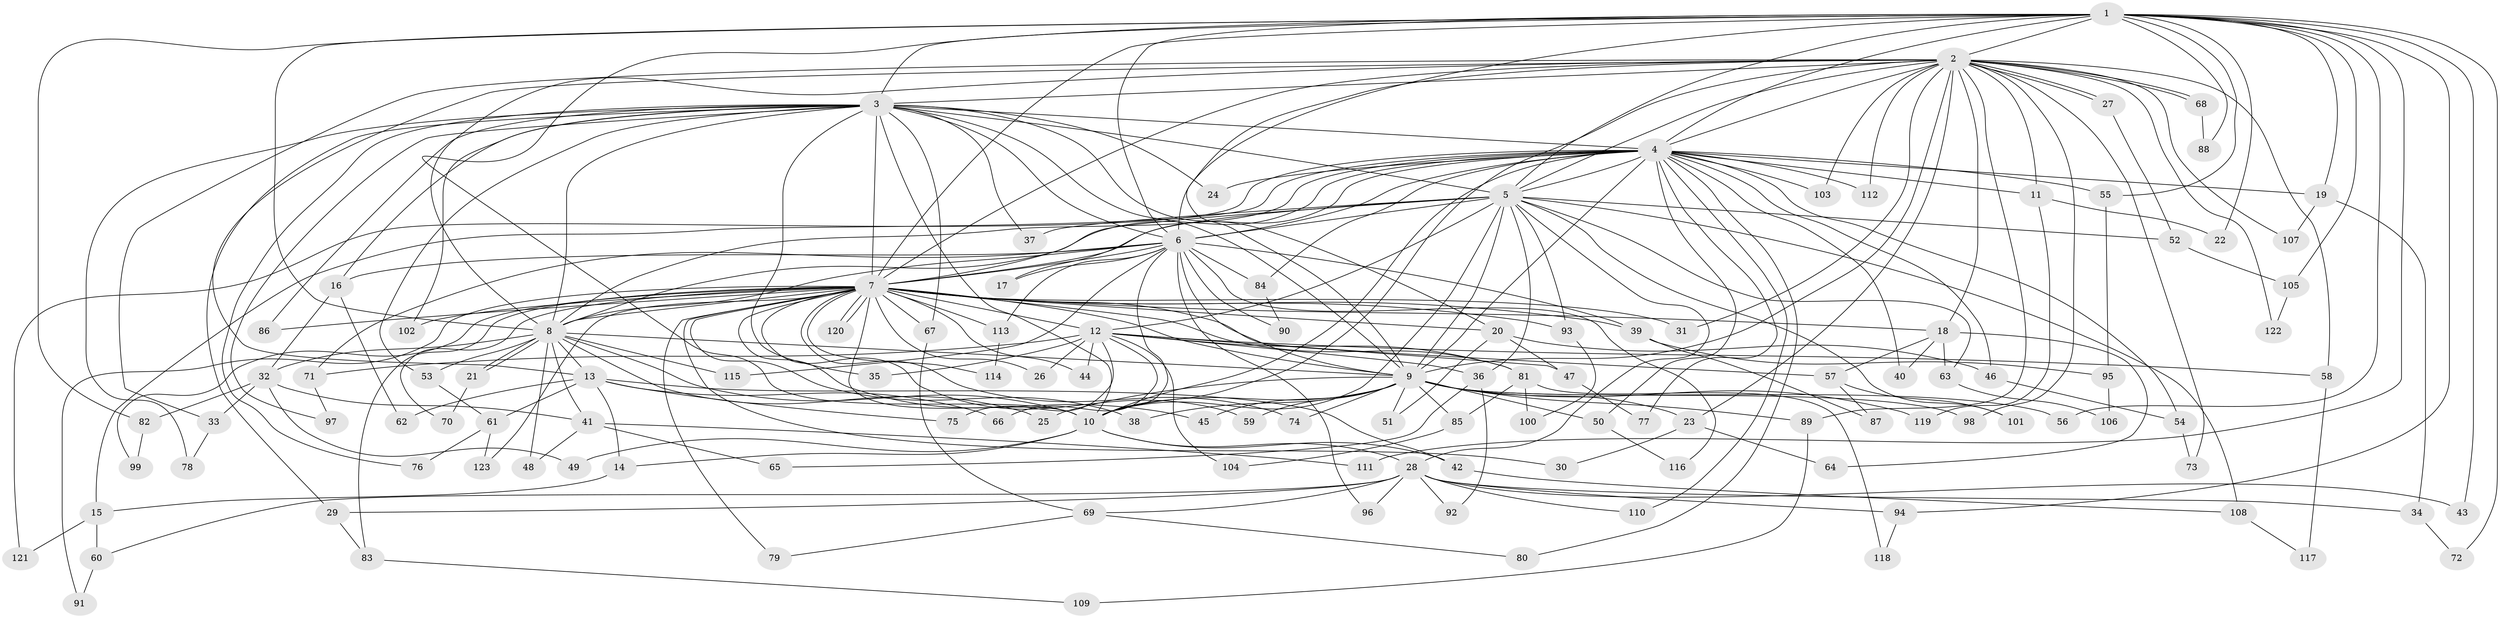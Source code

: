 // coarse degree distribution, {26: 0.010416666666666666, 25: 0.020833333333333332, 21: 0.020833333333333332, 18: 0.010416666666666666, 35: 0.010416666666666666, 15: 0.010416666666666666, 12: 0.010416666666666666, 4: 0.10416666666666667, 14: 0.010416666666666666, 9: 0.010416666666666666, 8: 0.010416666666666666, 2: 0.5208333333333334, 6: 0.010416666666666666, 5: 0.03125, 3: 0.19791666666666666, 11: 0.010416666666666666}
// Generated by graph-tools (version 1.1) at 2025/23/03/03/25 07:23:44]
// undirected, 123 vertices, 271 edges
graph export_dot {
graph [start="1"]
  node [color=gray90,style=filled];
  1;
  2;
  3;
  4;
  5;
  6;
  7;
  8;
  9;
  10;
  11;
  12;
  13;
  14;
  15;
  16;
  17;
  18;
  19;
  20;
  21;
  22;
  23;
  24;
  25;
  26;
  27;
  28;
  29;
  30;
  31;
  32;
  33;
  34;
  35;
  36;
  37;
  38;
  39;
  40;
  41;
  42;
  43;
  44;
  45;
  46;
  47;
  48;
  49;
  50;
  51;
  52;
  53;
  54;
  55;
  56;
  57;
  58;
  59;
  60;
  61;
  62;
  63;
  64;
  65;
  66;
  67;
  68;
  69;
  70;
  71;
  72;
  73;
  74;
  75;
  76;
  77;
  78;
  79;
  80;
  81;
  82;
  83;
  84;
  85;
  86;
  87;
  88;
  89;
  90;
  91;
  92;
  93;
  94;
  95;
  96;
  97;
  98;
  99;
  100;
  101;
  102;
  103;
  104;
  105;
  106;
  107;
  108;
  109;
  110;
  111;
  112;
  113;
  114;
  115;
  116;
  117;
  118;
  119;
  120;
  121;
  122;
  123;
  1 -- 2;
  1 -- 3;
  1 -- 4;
  1 -- 5;
  1 -- 6;
  1 -- 7;
  1 -- 8;
  1 -- 9;
  1 -- 10;
  1 -- 19;
  1 -- 22;
  1 -- 43;
  1 -- 55;
  1 -- 56;
  1 -- 72;
  1 -- 82;
  1 -- 88;
  1 -- 94;
  1 -- 105;
  1 -- 111;
  2 -- 3;
  2 -- 4;
  2 -- 5;
  2 -- 6;
  2 -- 7;
  2 -- 8;
  2 -- 9;
  2 -- 10;
  2 -- 11;
  2 -- 13;
  2 -- 18;
  2 -- 23;
  2 -- 27;
  2 -- 27;
  2 -- 31;
  2 -- 33;
  2 -- 58;
  2 -- 68;
  2 -- 68;
  2 -- 73;
  2 -- 89;
  2 -- 98;
  2 -- 103;
  2 -- 107;
  2 -- 112;
  2 -- 122;
  3 -- 4;
  3 -- 5;
  3 -- 6;
  3 -- 7;
  3 -- 8;
  3 -- 9;
  3 -- 10;
  3 -- 16;
  3 -- 20;
  3 -- 24;
  3 -- 29;
  3 -- 35;
  3 -- 37;
  3 -- 53;
  3 -- 67;
  3 -- 76;
  3 -- 78;
  3 -- 86;
  3 -- 97;
  3 -- 102;
  4 -- 5;
  4 -- 6;
  4 -- 7;
  4 -- 8;
  4 -- 9;
  4 -- 10;
  4 -- 11;
  4 -- 15;
  4 -- 17;
  4 -- 19;
  4 -- 24;
  4 -- 40;
  4 -- 46;
  4 -- 50;
  4 -- 54;
  4 -- 55;
  4 -- 77;
  4 -- 80;
  4 -- 84;
  4 -- 103;
  4 -- 110;
  4 -- 112;
  4 -- 121;
  5 -- 6;
  5 -- 7;
  5 -- 8;
  5 -- 9;
  5 -- 10;
  5 -- 12;
  5 -- 28;
  5 -- 36;
  5 -- 37;
  5 -- 52;
  5 -- 63;
  5 -- 93;
  5 -- 101;
  5 -- 108;
  6 -- 7;
  6 -- 8;
  6 -- 9;
  6 -- 10;
  6 -- 16;
  6 -- 17;
  6 -- 39;
  6 -- 71;
  6 -- 84;
  6 -- 90;
  6 -- 96;
  6 -- 113;
  6 -- 115;
  6 -- 116;
  7 -- 8;
  7 -- 9;
  7 -- 10;
  7 -- 12;
  7 -- 18;
  7 -- 20;
  7 -- 26;
  7 -- 30;
  7 -- 31;
  7 -- 38;
  7 -- 39;
  7 -- 44;
  7 -- 45;
  7 -- 57;
  7 -- 59;
  7 -- 67;
  7 -- 70;
  7 -- 74;
  7 -- 79;
  7 -- 81;
  7 -- 83;
  7 -- 86;
  7 -- 91;
  7 -- 93;
  7 -- 99;
  7 -- 102;
  7 -- 113;
  7 -- 114;
  7 -- 120;
  7 -- 120;
  7 -- 123;
  8 -- 9;
  8 -- 10;
  8 -- 13;
  8 -- 21;
  8 -- 21;
  8 -- 25;
  8 -- 32;
  8 -- 41;
  8 -- 48;
  8 -- 53;
  8 -- 115;
  9 -- 10;
  9 -- 23;
  9 -- 25;
  9 -- 38;
  9 -- 45;
  9 -- 50;
  9 -- 51;
  9 -- 56;
  9 -- 59;
  9 -- 74;
  9 -- 85;
  9 -- 89;
  9 -- 98;
  9 -- 119;
  10 -- 14;
  10 -- 28;
  10 -- 42;
  10 -- 49;
  11 -- 22;
  11 -- 119;
  12 -- 26;
  12 -- 35;
  12 -- 36;
  12 -- 44;
  12 -- 47;
  12 -- 58;
  12 -- 66;
  12 -- 71;
  12 -- 75;
  12 -- 81;
  12 -- 104;
  13 -- 14;
  13 -- 42;
  13 -- 61;
  13 -- 62;
  13 -- 66;
  13 -- 75;
  14 -- 15;
  15 -- 60;
  15 -- 121;
  16 -- 32;
  16 -- 62;
  18 -- 40;
  18 -- 57;
  18 -- 63;
  18 -- 64;
  19 -- 34;
  19 -- 107;
  20 -- 46;
  20 -- 47;
  20 -- 51;
  21 -- 70;
  23 -- 30;
  23 -- 64;
  27 -- 52;
  28 -- 29;
  28 -- 34;
  28 -- 43;
  28 -- 60;
  28 -- 69;
  28 -- 92;
  28 -- 94;
  28 -- 96;
  28 -- 110;
  29 -- 83;
  32 -- 33;
  32 -- 41;
  32 -- 49;
  32 -- 82;
  33 -- 78;
  34 -- 72;
  36 -- 65;
  36 -- 92;
  39 -- 87;
  39 -- 95;
  41 -- 48;
  41 -- 65;
  41 -- 111;
  42 -- 108;
  46 -- 54;
  47 -- 77;
  50 -- 116;
  52 -- 105;
  53 -- 61;
  54 -- 73;
  55 -- 95;
  57 -- 87;
  57 -- 101;
  58 -- 117;
  60 -- 91;
  61 -- 76;
  61 -- 123;
  63 -- 106;
  67 -- 69;
  68 -- 88;
  69 -- 79;
  69 -- 80;
  71 -- 97;
  81 -- 85;
  81 -- 100;
  81 -- 118;
  82 -- 99;
  83 -- 109;
  84 -- 90;
  85 -- 104;
  89 -- 109;
  93 -- 100;
  94 -- 118;
  95 -- 106;
  105 -- 122;
  108 -- 117;
  113 -- 114;
}
